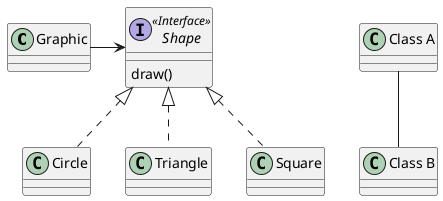 @startuml Klassdiagram

class Graphic 
interface Shape <<Interface>> {
  draw()
}
class Circle
class Triangle
class Square
class "Class A" as c1
class "Class B" as c2

Graphic -> Shape
Shape <|.. Circle
Shape <|.. Triangle
Shape <|.. Square

c1 -- c2